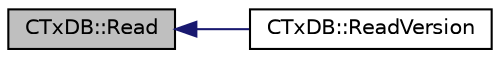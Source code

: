 digraph "CTxDB::Read"
{
  edge [fontname="Helvetica",fontsize="10",labelfontname="Helvetica",labelfontsize="10"];
  node [fontname="Helvetica",fontsize="10",shape=record];
  rankdir="LR";
  Node39 [label="CTxDB::Read",height=0.2,width=0.4,color="black", fillcolor="grey75", style="filled", fontcolor="black"];
  Node39 -> Node40 [dir="back",color="midnightblue",fontsize="10",style="solid",fontname="Helvetica"];
  Node40 [label="CTxDB::ReadVersion",height=0.2,width=0.4,color="black", fillcolor="white", style="filled",URL="$d9/d8d/class_c_tx_d_b.html#a24938c7578577c08b2a3eae7617dfa1e"];
}

